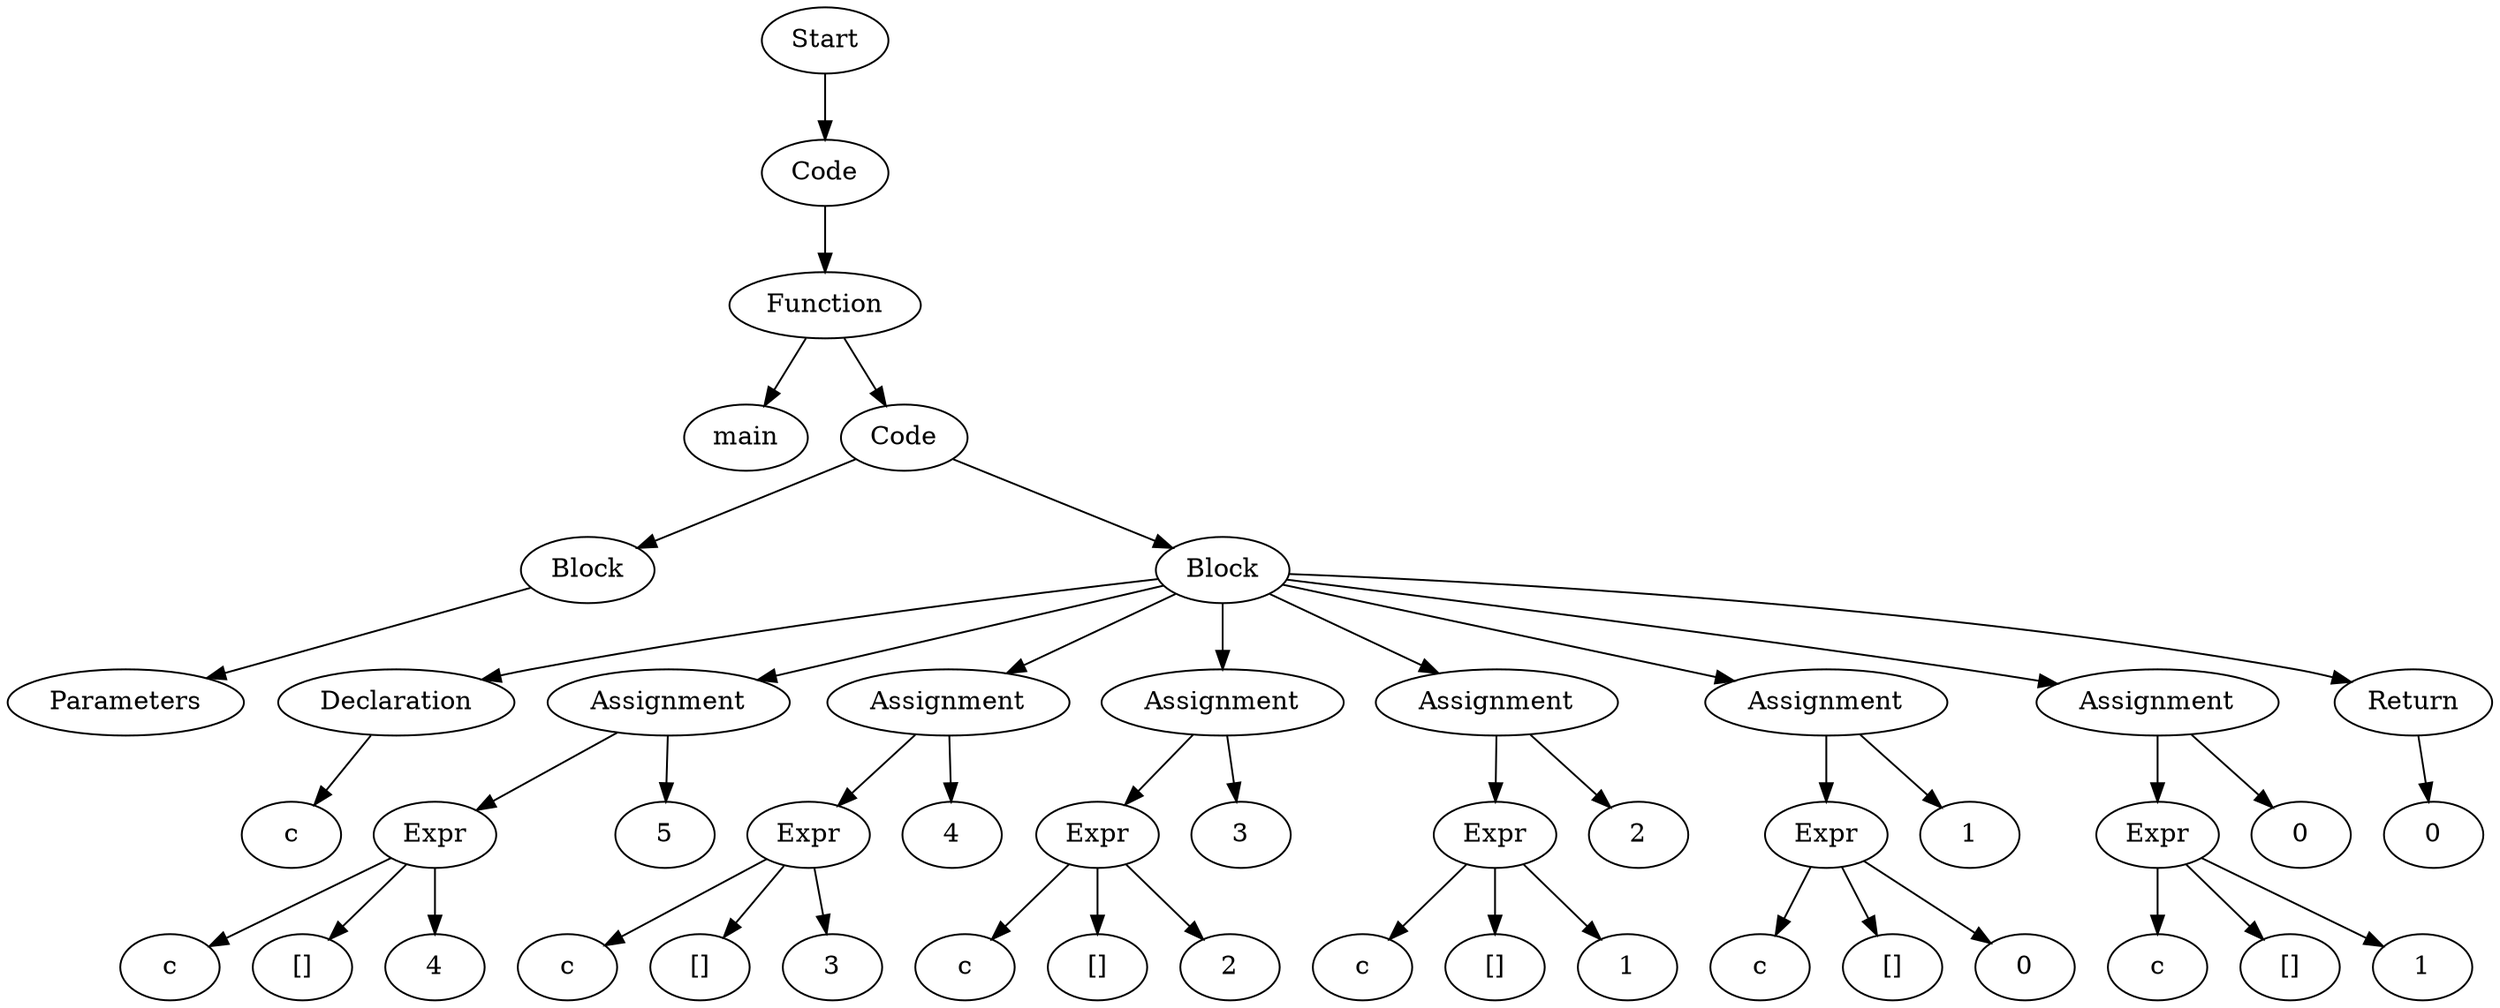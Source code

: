 digraph AST {
  "135951640314016" [label="Start"];
  "135951640314016" -> "135951640328032";
  "135951640328032" [label="Code"];
  "135951640328032" -> "135951640322608";
  "135951640322608" [label="Function"];
  "135951640322608" -> "135951640324960";
  "135951640322608" -> "135951640328128";
  "135951640324960" [label="main"];
  "135951640328128" [label="Code"];
  "135951640328128" -> "135951640399056";
  "135951640328128" -> "135951640399104";
  "135951640399056" [label="Block"];
  "135951640399056" -> "135951640321552";
  "135951640321552" [label="Parameters"];
  "135951640399104" [label="Block"];
  "135951640399104" -> "135951640322656";
  "135951640399104" -> "135951640329136";
  "135951640399104" -> "135951640318192";
  "135951640399104" -> "135951640324864";
  "135951640399104" -> "135951640318384";
  "135951640399104" -> "135951640316848";
  "135951640399104" -> "135951640328560";
  "135951640399104" -> "135951640396080";
  "135951640322656" [label="Declaration"];
  "135951640322656" -> "135951640320496";
  "135951640320496" [label="c"];
  "135951640329136" [label="Assignment"];
  "135951640329136" -> "135951640318912";
  "135951640329136" -> "135951640327648";
  "135951640318912" [label="Expr"];
  "135951640318912" -> "135951640316512";
  "135951640318912" -> "135951640318816";
  "135951640318912" -> "135951640315648";
  "135951640316512" [label="c"];
  "135951640318816" [label="[]"];
  "135951640315648" [label="4"];
  "135951640327648" [label="5"];
  "135951640318192" [label="Assignment"];
  "135951640318192" -> "135951640329760";
  "135951640318192" -> "135951640318288";
  "135951640329760" [label="Expr"];
  "135951640329760" -> "135951640329952";
  "135951640329760" -> "135951640329232";
  "135951640329760" -> "135951640329808";
  "135951640329952" [label="c"];
  "135951640329232" [label="[]"];
  "135951640329808" [label="3"];
  "135951640318288" [label="4"];
  "135951640324864" [label="Assignment"];
  "135951640324864" -> "135951640324912";
  "135951640324864" -> "135951640318048";
  "135951640324912" [label="Expr"];
  "135951640324912" -> "135951640321456";
  "135951640324912" -> "135951640330048";
  "135951640324912" -> "135951640315984";
  "135951640321456" [label="c"];
  "135951640330048" [label="[]"];
  "135951640315984" [label="2"];
  "135951640318048" [label="3"];
  "135951640318384" [label="Assignment"];
  "135951640318384" -> "135951640326352";
  "135951640318384" -> "135951640315936";
  "135951640326352" [label="Expr"];
  "135951640326352" -> "135951640314544";
  "135951640326352" -> "135951640328320";
  "135951640326352" -> "135951640325008";
  "135951640314544" [label="c"];
  "135951640328320" [label="[]"];
  "135951640325008" [label="1"];
  "135951640315936" [label="2"];
  "135951640316848" [label="Assignment"];
  "135951640316848" -> "135951640319248";
  "135951640316848" -> "135951640318576";
  "135951640319248" [label="Expr"];
  "135951640319248" -> "135951640316992";
  "135951640319248" -> "135951640327312";
  "135951640319248" -> "135951640326880";
  "135951640316992" [label="c"];
  "135951640327312" [label="[]"];
  "135951640326880" [label="0"];
  "135951640318576" [label="1"];
  "135951640328560" [label="Assignment"];
  "135951640328560" -> "135951640317376";
  "135951640328560" -> "135951640395840";
  "135951640317376" [label="Expr"];
  "135951640317376" -> "135951640328704";
  "135951640317376" -> "135951640329904";
  "135951640317376" -> "135951640329664";
  "135951640328704" [label="c"];
  "135951640329904" [label="[]"];
  "135951640329664" [label="1"];
  "135951640395840" [label="0"];
  "135951640396080" [label="Return"];
  "135951640396080" -> "135951640396800";
  "135951640396800" [label="0"];
}
